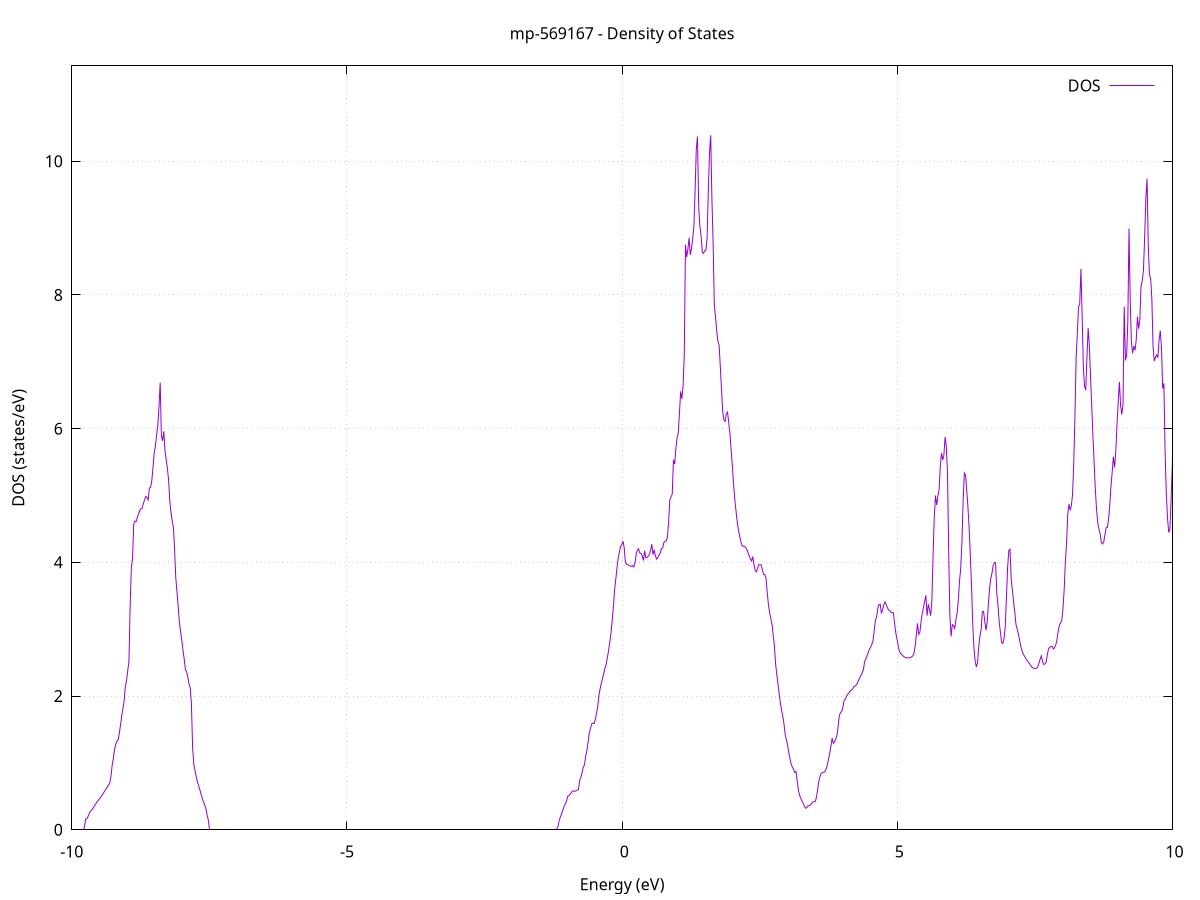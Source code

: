 set title 'mp-569167 - Density of States'
set xlabel 'Energy (eV)'
set ylabel 'DOS (states/eV)'
set grid
set xrange [-10:10]
set yrange [0:11.426]
set xzeroaxis lt -1
set terminal png size 800,600
set output 'mp-569167_dos_gnuplot.png'
plot '-' using 1:2 with lines title 'DOS'
-27.483500 0.000000
-27.461600 0.000000
-27.439800 0.000000
-27.417900 0.000000
-27.396100 0.000000
-27.374300 0.000000
-27.352400 0.000000
-27.330600 0.000000
-27.308700 0.000000
-27.286900 0.000000
-27.265000 0.000000
-27.243200 0.000000
-27.221400 0.000000
-27.199500 0.000000
-27.177700 0.000000
-27.155800 0.000000
-27.134000 0.000000
-27.112200 0.000000
-27.090300 0.000000
-27.068500 0.000000
-27.046600 0.000000
-27.024800 0.000000
-27.002900 0.000000
-26.981100 0.000000
-26.959300 0.000000
-26.937400 0.000000
-26.915600 0.000000
-26.893700 0.000000
-26.871900 0.000000
-26.850100 0.000000
-26.828200 0.000000
-26.806400 0.000000
-26.784500 0.000000
-26.762700 0.000000
-26.740900 0.000000
-26.719000 0.000000
-26.697200 0.000000
-26.675300 0.000000
-26.653500 0.000000
-26.631600 0.000000
-26.609800 0.000000
-26.588000 0.000000
-26.566100 0.000000
-26.544300 0.000000
-26.522400 0.000000
-26.500600 0.000000
-26.478800 0.000000
-26.456900 0.000000
-26.435100 0.000000
-26.413200 0.000000
-26.391400 0.000000
-26.369500 0.000000
-26.347700 0.000000
-26.325900 0.000000
-26.304000 0.000000
-26.282200 0.000000
-26.260300 0.000000
-26.238500 0.000000
-26.216700 0.000000
-26.194800 0.000000
-26.173000 0.000000
-26.151100 0.000000
-26.129300 0.000000
-26.107500 0.000000
-26.085600 0.000000
-26.063800 0.000000
-26.041900 0.000000
-26.020100 0.000000
-25.998200 0.000000
-25.976400 0.000000
-25.954600 0.000000
-25.932700 0.000000
-25.910900 0.000000
-25.889000 0.000000
-25.867200 0.000000
-25.845400 0.000000
-25.823500 0.000000
-25.801700 0.000000
-25.779800 0.000000
-25.758000 0.000000
-25.736200 0.000000
-25.714300 0.000000
-25.692500 0.000000
-25.670600 0.000000
-25.648800 0.000000
-25.626900 0.000000
-25.605100 0.000000
-25.583300 0.000000
-25.561400 0.000000
-25.539600 0.000000
-25.517700 0.000000
-25.495900 0.261400
-25.474100 1.684100
-25.452200 2.551400
-25.430400 3.296700
-25.408500 4.000900
-25.386700 4.636900
-25.364800 5.750400
-25.343000 6.930100
-25.321200 8.366900
-25.299300 11.474100
-25.277500 12.575100
-25.255600 18.771800
-25.233800 17.926800
-25.212000 17.882500
-25.190100 12.967900
-25.168300 11.874500
-25.146400 12.230500
-25.124600 12.889100
-25.102800 12.052900
-25.080900 13.155100
-25.059100 17.479300
-25.037200 23.158700
-25.015400 20.266600
-24.993500 15.803300
-24.971700 5.903300
-24.949900 5.214400
-24.928000 9.896000
-24.906200 25.926100
-24.884300 25.817700
-24.862500 22.297000
-24.840700 23.779700
-24.818800 30.618300
-24.797000 38.066800
-24.775100 28.914400
-24.753300 23.656700
-24.731400 21.013100
-24.709600 14.342600
-24.687800 4.938300
-24.665900 2.935500
-24.644100 0.000000
-24.622200 0.000300
-24.600400 0.063000
-24.578600 3.055100
-24.556700 12.372400
-24.534900 48.441700
-24.513000 36.749500
-24.491200 24.924400
-24.469400 30.212100
-24.447500 30.015900
-24.425700 32.181000
-24.403800 29.877600
-24.382000 55.492700
-24.360100 33.119400
-24.338300 14.967700
-24.316500 10.648300
-24.294600 8.454900
-24.272800 2.127500
-24.250900 1.103300
-24.229100 0.000000
-24.207300 0.000000
-24.185400 0.000000
-24.163600 0.000000
-24.141700 0.000000
-24.119900 13.794100
-24.098100 10.662100
-24.076200 10.636500
-24.054400 11.078700
-24.032500 11.783800
-24.010700 13.752100
-23.988800 11.251100
-23.967000 15.585100
-23.945200 29.198700
-23.923300 16.360000
-23.901500 12.366500
-23.879600 10.004200
-23.857800 8.883900
-23.836000 8.198100
-23.814100 5.476700
-23.792300 0.000000
-23.770400 0.000000
-23.748600 0.000000
-23.726700 0.000000
-23.704900 0.000000
-23.683100 0.000000
-23.661200 0.000000
-23.639400 0.000000
-23.617500 0.000000
-23.595700 0.000000
-23.573900 0.000000
-23.552000 0.000000
-23.530200 0.000000
-23.508300 0.000000
-23.486500 0.000000
-23.464700 0.000000
-23.442800 0.000000
-23.421000 0.000000
-23.399100 0.000000
-23.377300 0.000000
-23.355400 0.000000
-23.333600 0.000000
-23.311800 0.000000
-23.289900 0.000000
-23.268100 0.000000
-23.246200 0.000000
-23.224400 0.000000
-23.202600 0.000000
-23.180700 0.000000
-23.158900 0.000000
-23.137000 0.000000
-23.115200 0.000000
-23.093300 0.000000
-23.071500 0.000000
-23.049700 0.000000
-23.027800 0.000000
-23.006000 0.000000
-22.984100 0.000000
-22.962300 0.000000
-22.940500 0.000000
-22.918600 0.000000
-22.896800 0.000000
-22.874900 0.000000
-22.853100 0.000000
-22.831300 0.000000
-22.809400 0.000000
-22.787600 0.000000
-22.765700 0.000000
-22.743900 0.000000
-22.722000 0.000000
-22.700200 0.000000
-22.678400 0.000000
-22.656500 0.000000
-22.634700 0.000000
-22.612800 0.000000
-22.591000 0.000000
-22.569200 0.000000
-22.547300 0.000000
-22.525500 0.000000
-22.503600 0.000000
-22.481800 0.000000
-22.460000 0.000000
-22.438100 0.000000
-22.416300 0.000000
-22.394400 0.000000
-22.372600 0.000000
-22.350700 0.000000
-22.328900 0.000000
-22.307100 0.000000
-22.285200 0.000000
-22.263400 0.000000
-22.241500 0.000000
-22.219700 0.000000
-22.197900 0.000000
-22.176000 0.000000
-22.154200 0.000000
-22.132300 0.000000
-22.110500 0.000000
-22.088600 0.000000
-22.066800 0.000000
-22.045000 0.000000
-22.023100 0.000000
-22.001300 0.000000
-21.979400 0.000000
-21.957600 0.000000
-21.935800 0.000000
-21.913900 0.000000
-21.892100 0.000000
-21.870200 0.000000
-21.848400 0.000000
-21.826600 0.000000
-21.804700 0.000000
-21.782900 0.000000
-21.761000 0.000000
-21.739200 0.000000
-21.717300 0.000000
-21.695500 0.000000
-21.673700 0.000000
-21.651800 0.000000
-21.630000 0.000000
-21.608100 0.000000
-21.586300 0.000000
-21.564500 0.000000
-21.542600 0.000000
-21.520800 0.000000
-21.498900 0.000000
-21.477100 0.000000
-21.455200 0.000000
-21.433400 0.000000
-21.411600 0.000000
-21.389700 0.000000
-21.367900 0.000000
-21.346000 0.000000
-21.324200 0.000000
-21.302400 0.000000
-21.280500 0.000000
-21.258700 0.000000
-21.236800 0.000000
-21.215000 0.000000
-21.193200 0.000000
-21.171300 0.000000
-21.149500 0.000000
-21.127600 0.000000
-21.105800 0.000000
-21.083900 0.000000
-21.062100 0.000000
-21.040300 0.000000
-21.018400 0.000000
-20.996600 0.000000
-20.974700 0.000000
-20.952900 0.000000
-20.931100 0.000000
-20.909200 0.000000
-20.887400 0.000000
-20.865500 0.000000
-20.843700 0.000000
-20.821900 0.000000
-20.800000 0.000000
-20.778200 0.000000
-20.756300 0.000000
-20.734500 0.000000
-20.712600 0.000000
-20.690800 0.000000
-20.669000 0.000000
-20.647100 0.000000
-20.625300 0.000000
-20.603400 0.000000
-20.581600 0.000000
-20.559800 0.000000
-20.537900 0.000000
-20.516100 0.000000
-20.494200 0.000000
-20.472400 0.000000
-20.450500 0.000000
-20.428700 0.000000
-20.406900 0.000000
-20.385000 0.000000
-20.363200 0.000000
-20.341300 0.000000
-20.319500 0.000000
-20.297700 0.000000
-20.275800 0.000000
-20.254000 0.000000
-20.232100 0.000000
-20.210300 0.000000
-20.188500 0.000000
-20.166600 0.000000
-20.144800 0.000000
-20.122900 0.000000
-20.101100 0.000000
-20.079200 0.000000
-20.057400 0.000000
-20.035600 0.000000
-20.013700 0.000000
-19.991900 0.000000
-19.970000 0.000000
-19.948200 0.000000
-19.926400 0.000000
-19.904500 0.000000
-19.882700 0.000000
-19.860800 0.000000
-19.839000 0.000000
-19.817100 0.000000
-19.795300 0.000000
-19.773500 0.000000
-19.751600 0.000000
-19.729800 0.000000
-19.707900 0.000000
-19.686100 0.000000
-19.664300 0.000000
-19.642400 0.000000
-19.620600 0.000000
-19.598700 0.000000
-19.576900 0.000000
-19.555100 0.000000
-19.533200 0.000000
-19.511400 0.000000
-19.489500 0.000000
-19.467700 0.000000
-19.445800 0.000000
-19.424000 0.000000
-19.402200 0.000000
-19.380300 0.000000
-19.358500 0.000000
-19.336600 0.000000
-19.314800 0.000000
-19.293000 0.000000
-19.271100 0.000000
-19.249300 0.000000
-19.227400 0.000000
-19.205600 0.000000
-19.183800 0.000000
-19.161900 0.000000
-19.140100 0.000000
-19.118200 0.000000
-19.096400 0.000000
-19.074500 0.000000
-19.052700 0.000000
-19.030900 0.000000
-19.009000 0.000000
-18.987200 0.000000
-18.965300 0.000000
-18.943500 0.000000
-18.921700 0.000000
-18.899800 0.000000
-18.878000 0.000000
-18.856100 0.000000
-18.834300 0.000000
-18.812400 0.000000
-18.790600 0.000000
-18.768800 0.000000
-18.746900 0.000000
-18.725100 0.000000
-18.703200 0.000000
-18.681400 0.000000
-18.659600 0.000000
-18.637700 0.000000
-18.615900 0.000000
-18.594000 0.000000
-18.572200 0.000000
-18.550400 0.000000
-18.528500 0.000000
-18.506700 0.000000
-18.484800 0.000000
-18.463000 0.000000
-18.441100 0.000000
-18.419300 0.000000
-18.397500 0.000000
-18.375600 0.000000
-18.353800 0.000000
-18.331900 0.000000
-18.310100 0.000000
-18.288300 0.000000
-18.266400 0.000000
-18.244600 0.000000
-18.222700 0.000000
-18.200900 0.000000
-18.179000 0.000000
-18.157200 0.000000
-18.135400 0.000000
-18.113500 0.000000
-18.091700 0.000000
-18.069800 0.000000
-18.048000 0.000000
-18.026200 0.000000
-18.004300 0.000000
-17.982500 0.000000
-17.960600 0.000000
-17.938800 0.000000
-17.917000 0.000000
-17.895100 0.000000
-17.873300 0.000000
-17.851400 0.000000
-17.829600 0.000000
-17.807700 0.000000
-17.785900 0.000000
-17.764100 0.000000
-17.742200 0.000000
-17.720400 0.000000
-17.698500 0.000000
-17.676700 0.000000
-17.654900 0.000000
-17.633000 0.000000
-17.611200 0.000000
-17.589300 0.000000
-17.567500 0.000000
-17.545700 0.000000
-17.523800 0.000000
-17.502000 0.000000
-17.480100 0.000000
-17.458300 0.000000
-17.436400 0.000000
-17.414600 0.000000
-17.392800 0.000000
-17.370900 0.000000
-17.349100 0.000000
-17.327200 0.000000
-17.305400 0.000000
-17.283600 0.000000
-17.261700 0.000000
-17.239900 0.000000
-17.218000 0.000000
-17.196200 0.000000
-17.174300 0.000000
-17.152500 0.000000
-17.130700 0.000000
-17.108800 0.000000
-17.087000 0.000000
-17.065100 0.000000
-17.043300 0.000000
-17.021500 0.000000
-16.999600 0.000000
-16.977800 0.000000
-16.955900 0.000000
-16.934100 0.000000
-16.912300 0.000000
-16.890400 0.000000
-16.868600 0.000000
-16.846700 0.000000
-16.824900 0.000000
-16.803000 0.000000
-16.781200 0.000000
-16.759400 0.000000
-16.737500 0.000000
-16.715700 0.000000
-16.693800 0.000000
-16.672000 0.000000
-16.650200 0.000000
-16.628300 0.000000
-16.606500 0.000000
-16.584600 0.000000
-16.562800 0.000000
-16.540900 0.000000
-16.519100 0.000000
-16.497300 0.000000
-16.475400 0.000000
-16.453600 0.000000
-16.431700 0.000000
-16.409900 0.000000
-16.388100 0.000000
-16.366200 0.000000
-16.344400 0.000000
-16.322500 0.000000
-16.300700 0.000000
-16.278900 0.000000
-16.257000 0.000000
-16.235200 0.000000
-16.213300 0.000000
-16.191500 0.000000
-16.169600 0.000000
-16.147800 0.000000
-16.126000 0.000000
-16.104100 0.000000
-16.082300 0.000000
-16.060400 0.000000
-16.038600 0.000000
-16.016800 0.000000
-15.994900 0.000000
-15.973100 0.000000
-15.951200 0.000000
-15.929400 0.000000
-15.907600 0.000000
-15.885700 0.000000
-15.863900 0.000000
-15.842000 0.000000
-15.820200 0.000000
-15.798300 0.000000
-15.776500 0.000000
-15.754700 0.000000
-15.732800 0.000000
-15.711000 0.000000
-15.689100 0.000000
-15.667300 0.000000
-15.645500 0.000000
-15.623600 0.000000
-15.601800 0.000000
-15.579900 0.000000
-15.558100 0.000000
-15.536200 0.000000
-15.514400 0.000000
-15.492600 0.000000
-15.470700 0.000000
-15.448900 0.000000
-15.427000 0.000000
-15.405200 0.000000
-15.383400 0.000000
-15.361500 0.000000
-15.339700 0.000000
-15.317800 0.000000
-15.296000 0.000000
-15.274200 0.000000
-15.252300 0.000000
-15.230500 0.000000
-15.208600 0.000000
-15.186800 0.000000
-15.164900 0.000000
-15.143100 0.000000
-15.121300 0.000000
-15.099400 0.000000
-15.077600 0.000000
-15.055700 0.000000
-15.033900 0.000000
-15.012100 0.000000
-14.990200 0.000000
-14.968400 0.000000
-14.946500 0.000000
-14.924700 0.000000
-14.902800 0.000000
-14.881000 0.000000
-14.859200 0.000000
-14.837300 0.000000
-14.815500 0.000000
-14.793600 0.000000
-14.771800 0.000000
-14.750000 0.000000
-14.728100 0.000000
-14.706300 0.000000
-14.684400 0.000000
-14.662600 0.000000
-14.640800 0.000000
-14.618900 0.000000
-14.597100 0.000000
-14.575200 0.000000
-14.553400 0.000000
-14.531500 0.000000
-14.509700 0.000000
-14.487900 0.000000
-14.466000 0.000000
-14.444200 0.000000
-14.422300 0.000000
-14.400500 0.000000
-14.378700 0.000000
-14.356800 0.000000
-14.335000 0.000000
-14.313100 0.000000
-14.291300 0.000000
-14.269400 0.000000
-14.247600 0.000000
-14.225800 0.000000
-14.203900 0.000000
-14.182100 0.000000
-14.160200 0.000000
-14.138400 0.000000
-14.116600 0.000000
-14.094700 0.000000
-14.072900 0.000000
-14.051000 0.000000
-14.029200 0.000000
-14.007400 0.000000
-13.985500 0.000000
-13.963700 0.000000
-13.941800 0.000000
-13.920000 0.000000
-13.898100 0.000000
-13.876300 0.000000
-13.854500 0.000000
-13.832600 0.000000
-13.810800 0.000000
-13.788900 0.000000
-13.767100 0.000000
-13.745300 0.000000
-13.723400 0.000000
-13.701600 0.000000
-13.679700 0.000000
-13.657900 0.000000
-13.636100 0.000000
-13.614200 0.000000
-13.592400 0.000000
-13.570500 0.000000
-13.548700 0.000000
-13.526800 0.000000
-13.505000 0.000000
-13.483200 0.000000
-13.461300 0.000000
-13.439500 0.000000
-13.417600 0.000000
-13.395800 0.000000
-13.374000 0.000000
-13.352100 0.000000
-13.330300 0.000000
-13.308400 0.000000
-13.286600 0.000000
-13.264700 0.000000
-13.242900 0.000000
-13.221100 0.000000
-13.199200 0.000000
-13.177400 0.000000
-13.155500 0.000000
-13.133700 0.000000
-13.111900 0.000000
-13.090000 0.000000
-13.068200 0.000000
-13.046300 0.000000
-13.024500 0.000000
-13.002700 0.000000
-12.980800 0.000000
-12.959000 0.000000
-12.937100 0.000000
-12.915300 0.000000
-12.893400 0.000000
-12.871600 0.000000
-12.849800 0.000000
-12.827900 0.000000
-12.806100 0.000000
-12.784200 0.000000
-12.762400 0.000000
-12.740600 0.000000
-12.718700 0.000000
-12.696900 0.000000
-12.675000 0.000000
-12.653200 0.000000
-12.631300 0.000000
-12.609500 0.000000
-12.587700 0.000000
-12.565800 0.000000
-12.544000 0.000000
-12.522100 0.000000
-12.500300 0.000000
-12.478500 0.000000
-12.456600 0.000000
-12.434800 0.000000
-12.412900 0.000000
-12.391100 0.000000
-12.369300 0.000000
-12.347400 0.000000
-12.325600 0.000000
-12.303700 0.000000
-12.281900 0.000000
-12.260000 0.000000
-12.238200 0.000000
-12.216400 0.000000
-12.194500 0.000000
-12.172700 0.000000
-12.150800 0.000000
-12.129000 0.000000
-12.107200 0.000000
-12.085300 0.000000
-12.063500 0.000000
-12.041600 0.000000
-12.019800 0.000000
-11.998000 0.000000
-11.976100 0.000000
-11.954300 0.000000
-11.932400 0.000000
-11.910600 0.000000
-11.888700 0.000000
-11.866900 0.000000
-11.845100 0.000000
-11.823200 0.000000
-11.801400 0.000000
-11.779500 0.000000
-11.757700 0.000000
-11.735900 0.000000
-11.714000 0.000000
-11.692200 0.000000
-11.670300 0.000000
-11.648500 0.000000
-11.626600 0.000000
-11.604800 0.000000
-11.583000 0.000000
-11.561100 0.000000
-11.539300 0.000000
-11.517400 0.000000
-11.495600 0.000000
-11.473800 0.000000
-11.451900 0.000000
-11.430100 0.000000
-11.408200 0.000000
-11.386400 0.000000
-11.364600 0.000000
-11.342700 0.000000
-11.320900 0.000000
-11.299000 0.000000
-11.277200 0.000000
-11.255300 0.000000
-11.233500 0.000000
-11.211700 0.000000
-11.189800 0.000000
-11.168000 0.000000
-11.146100 0.000000
-11.124300 0.000000
-11.102500 0.000000
-11.080600 0.000000
-11.058800 0.000000
-11.036900 0.000000
-11.015100 0.000000
-10.993200 0.000000
-10.971400 0.000000
-10.949600 0.000000
-10.927700 0.000000
-10.905900 0.000000
-10.884000 0.000000
-10.862200 0.000000
-10.840400 0.000000
-10.818500 0.000000
-10.796700 0.000000
-10.774800 0.000000
-10.753000 0.000000
-10.731200 0.000000
-10.709300 0.000000
-10.687500 0.000000
-10.665600 0.000000
-10.643800 0.000000
-10.621900 0.000000
-10.600100 0.000000
-10.578300 0.000000
-10.556400 0.000000
-10.534600 0.000000
-10.512700 0.000000
-10.490900 0.000000
-10.469100 0.000000
-10.447200 0.000000
-10.425400 0.000000
-10.403500 0.000000
-10.381700 0.000000
-10.359900 0.000000
-10.338000 0.000000
-10.316200 0.000000
-10.294300 0.000000
-10.272500 0.000000
-10.250600 0.000000
-10.228800 0.000000
-10.207000 0.000000
-10.185100 0.000000
-10.163300 0.000000
-10.141400 0.000000
-10.119600 0.000000
-10.097800 0.000000
-10.075900 0.000000
-10.054100 0.000000
-10.032200 0.000000
-10.010400 0.000000
-9.988500 0.000000
-9.966700 0.000000
-9.944900 0.000000
-9.923000 0.000000
-9.901200 0.000000
-9.879300 0.000000
-9.857500 0.000000
-9.835700 0.000000
-9.813800 0.000000
-9.792000 0.000000
-9.770100 0.043700
-9.748300 0.159800
-9.726500 0.162500
-9.704600 0.200200
-9.682800 0.245400
-9.660900 0.278200
-9.639100 0.294800
-9.617200 0.319500
-9.595400 0.347400
-9.573600 0.376900
-9.551700 0.404600
-9.529900 0.430100
-9.508000 0.453400
-9.486200 0.476900
-9.464400 0.501700
-9.442500 0.527100
-9.420700 0.554900
-9.398800 0.583800
-9.377000 0.611000
-9.355100 0.638900
-9.333300 0.667700
-9.311500 0.697300
-9.289600 0.786300
-9.267800 0.957400
-9.245900 1.060100
-9.224100 1.195900
-9.202300 1.278800
-9.180400 1.327100
-9.158600 1.343600
-9.136700 1.437300
-9.114900 1.568300
-9.093100 1.703400
-9.071200 1.812400
-9.049400 1.925800
-9.027500 2.138700
-9.005700 2.225600
-8.983800 2.379200
-8.962000 2.507800
-8.940200 3.336500
-8.918300 3.918200
-8.896500 4.054800
-8.874600 4.572400
-8.852800 4.616600
-8.831000 4.610400
-8.809100 4.674400
-8.787300 4.728900
-8.765400 4.772600
-8.743600 4.803700
-8.721800 4.808000
-8.699900 4.881600
-8.678100 4.930500
-8.656200 4.986900
-8.634400 4.970500
-8.612500 4.932800
-8.590700 5.112300
-8.568900 5.120000
-8.547000 5.216600
-8.525200 5.412100
-8.503300 5.633900
-8.481500 5.734300
-8.459700 5.897200
-8.437800 6.045100
-8.416000 6.318000
-8.394100 6.688300
-8.372300 5.891900
-8.350400 5.818100
-8.328600 5.960700
-8.306800 5.667900
-8.284900 5.538900
-8.263100 5.404400
-8.241200 5.231700
-8.219400 4.921400
-8.197600 4.751300
-8.175700 4.622700
-8.153900 4.527400
-8.132000 4.187400
-8.110200 3.762100
-8.088400 3.554300
-8.066500 3.334100
-8.044700 3.096200
-8.022800 2.964700
-8.001000 2.828600
-7.979100 2.682600
-7.957300 2.551800
-7.935500 2.394600
-7.913600 2.363500
-7.891800 2.288100
-7.869900 2.181400
-7.848100 2.125500
-7.826300 1.885500
-7.804400 1.219900
-7.782600 0.980800
-7.760700 0.882700
-7.738900 0.794300
-7.717000 0.717000
-7.695200 0.659400
-7.673400 0.600600
-7.651500 0.533100
-7.629700 0.472000
-7.607800 0.417400
-7.586000 0.376000
-7.564200 0.319200
-7.542300 0.219700
-7.520500 0.152600
-7.498600 0.000000
-7.476800 0.000000
-7.455000 0.000000
-7.433100 0.000000
-7.411300 0.000000
-7.389400 0.000000
-7.367600 0.000000
-7.345700 0.000000
-7.323900 0.000000
-7.302100 0.000000
-7.280200 0.000000
-7.258400 0.000000
-7.236500 0.000000
-7.214700 0.000000
-7.192900 0.000000
-7.171000 0.000000
-7.149200 0.000000
-7.127300 0.000000
-7.105500 0.000000
-7.083700 0.000000
-7.061800 0.000000
-7.040000 0.000000
-7.018100 0.000000
-6.996300 0.000000
-6.974400 0.000000
-6.952600 0.000000
-6.930800 0.000000
-6.908900 0.000000
-6.887100 0.000000
-6.865200 0.000000
-6.843400 0.000000
-6.821600 0.000000
-6.799700 0.000000
-6.777900 0.000000
-6.756000 0.000000
-6.734200 0.000000
-6.712300 0.000000
-6.690500 0.000000
-6.668700 0.000000
-6.646800 0.000000
-6.625000 0.000000
-6.603100 0.000000
-6.581300 0.000000
-6.559500 0.000000
-6.537600 0.000000
-6.515800 0.000000
-6.493900 0.000000
-6.472100 0.000000
-6.450300 0.000000
-6.428400 0.000000
-6.406600 0.000000
-6.384700 0.000000
-6.362900 0.000000
-6.341000 0.000000
-6.319200 0.000000
-6.297400 0.000000
-6.275500 0.000000
-6.253700 0.000000
-6.231800 0.000000
-6.210000 0.000000
-6.188200 0.000000
-6.166300 0.000000
-6.144500 0.000000
-6.122600 0.000000
-6.100800 0.000000
-6.078900 0.000000
-6.057100 0.000000
-6.035300 0.000000
-6.013400 0.000000
-5.991600 0.000000
-5.969700 0.000000
-5.947900 0.000000
-5.926100 0.000000
-5.904200 0.000000
-5.882400 0.000000
-5.860500 0.000000
-5.838700 0.000000
-5.816900 0.000000
-5.795000 0.000000
-5.773200 0.000000
-5.751300 0.000000
-5.729500 0.000000
-5.707600 0.000000
-5.685800 0.000000
-5.664000 0.000000
-5.642100 0.000000
-5.620300 0.000000
-5.598400 0.000000
-5.576600 0.000000
-5.554800 0.000000
-5.532900 0.000000
-5.511100 0.000000
-5.489200 0.000000
-5.467400 0.000000
-5.445600 0.000000
-5.423700 0.000000
-5.401900 0.000000
-5.380000 0.000000
-5.358200 0.000000
-5.336300 0.000000
-5.314500 0.000000
-5.292700 0.000000
-5.270800 0.000000
-5.249000 0.000000
-5.227100 0.000000
-5.205300 0.000000
-5.183500 0.000000
-5.161600 0.000000
-5.139800 0.000000
-5.117900 0.000000
-5.096100 0.000000
-5.074200 0.000000
-5.052400 0.000000
-5.030600 0.000000
-5.008700 0.000000
-4.986900 0.000000
-4.965000 0.000000
-4.943200 0.000000
-4.921400 0.000000
-4.899500 0.000000
-4.877700 0.000000
-4.855800 0.000000
-4.834000 0.000000
-4.812200 0.000000
-4.790300 0.000000
-4.768500 0.000000
-4.746600 0.000000
-4.724800 0.000000
-4.702900 0.000000
-4.681100 0.000000
-4.659300 0.000000
-4.637400 0.000000
-4.615600 0.000000
-4.593700 0.000000
-4.571900 0.000000
-4.550100 0.000000
-4.528200 0.000000
-4.506400 0.000000
-4.484500 0.000000
-4.462700 0.000000
-4.440800 0.000000
-4.419000 0.000000
-4.397200 0.000000
-4.375300 0.000000
-4.353500 0.000000
-4.331600 0.000000
-4.309800 0.000000
-4.288000 0.000000
-4.266100 0.000000
-4.244300 0.000000
-4.222400 0.000000
-4.200600 0.000000
-4.178800 0.000000
-4.156900 0.000000
-4.135100 0.000000
-4.113200 0.000000
-4.091400 0.000000
-4.069500 0.000000
-4.047700 0.000000
-4.025900 0.000000
-4.004000 0.000000
-3.982200 0.000000
-3.960300 0.000000
-3.938500 0.000000
-3.916700 0.000000
-3.894800 0.000000
-3.873000 0.000000
-3.851100 0.000000
-3.829300 0.000000
-3.807500 0.000000
-3.785600 0.000000
-3.763800 0.000000
-3.741900 0.000000
-3.720100 0.000000
-3.698200 0.000000
-3.676400 0.000000
-3.654600 0.000000
-3.632700 0.000000
-3.610900 0.000000
-3.589000 0.000000
-3.567200 0.000000
-3.545400 0.000000
-3.523500 0.000000
-3.501700 0.000000
-3.479800 0.000000
-3.458000 0.000000
-3.436100 0.000000
-3.414300 0.000000
-3.392500 0.000000
-3.370600 0.000000
-3.348800 0.000000
-3.326900 0.000000
-3.305100 0.000000
-3.283300 0.000000
-3.261400 0.000000
-3.239600 0.000000
-3.217700 0.000000
-3.195900 0.000000
-3.174100 0.000000
-3.152200 0.000000
-3.130400 0.000000
-3.108500 0.000000
-3.086700 0.000000
-3.064800 0.000000
-3.043000 0.000000
-3.021200 0.000000
-2.999300 0.000000
-2.977500 0.000000
-2.955600 0.000000
-2.933800 0.000000
-2.912000 0.000000
-2.890100 0.000000
-2.868300 0.000000
-2.846400 0.000000
-2.824600 0.000000
-2.802700 0.000000
-2.780900 0.000000
-2.759100 0.000000
-2.737200 0.000000
-2.715400 0.000000
-2.693500 0.000000
-2.671700 0.000000
-2.649900 0.000000
-2.628000 0.000000
-2.606200 0.000000
-2.584300 0.000000
-2.562500 0.000000
-2.540700 0.000000
-2.518800 0.000000
-2.497000 0.000000
-2.475100 0.000000
-2.453300 0.000000
-2.431400 0.000000
-2.409600 0.000000
-2.387800 0.000000
-2.365900 0.000000
-2.344100 0.000000
-2.322200 0.000000
-2.300400 0.000000
-2.278600 0.000000
-2.256700 0.000000
-2.234900 0.000000
-2.213000 0.000000
-2.191200 0.000000
-2.169400 0.000000
-2.147500 0.000000
-2.125700 0.000000
-2.103800 0.000000
-2.082000 0.000000
-2.060100 0.000000
-2.038300 0.000000
-2.016500 0.000000
-1.994600 0.000000
-1.972800 0.000000
-1.950900 0.000000
-1.929100 0.000000
-1.907300 0.000000
-1.885400 0.000000
-1.863600 0.000000
-1.841700 0.000000
-1.819900 0.000000
-1.798000 0.000000
-1.776200 0.000000
-1.754400 0.000000
-1.732500 0.000000
-1.710700 0.000000
-1.688800 0.000000
-1.667000 0.000000
-1.645200 0.000000
-1.623300 0.000000
-1.601500 0.000000
-1.579600 0.000000
-1.557800 0.000000
-1.536000 0.000000
-1.514100 0.000000
-1.492300 0.000000
-1.470400 0.000000
-1.448600 0.000000
-1.426700 0.000000
-1.404900 0.000000
-1.383100 0.000000
-1.361200 0.000000
-1.339400 0.000000
-1.317500 0.000000
-1.295700 0.000000
-1.273900 0.000000
-1.252000 0.000000
-1.230200 0.000000
-1.208300 0.000000
-1.186500 0.000000
-1.164600 0.049500
-1.142800 0.145000
-1.121000 0.193600
-1.099100 0.243500
-1.077300 0.295300
-1.055400 0.350900
-1.033600 0.383100
-1.011800 0.427700
-0.989900 0.500900
-0.968100 0.507700
-0.946200 0.530400
-0.924400 0.554600
-0.902600 0.577300
-0.880700 0.582300
-0.858900 0.574000
-0.837000 0.583000
-0.815200 0.591800
-0.793300 0.601800
-0.771500 0.740100
-0.749700 0.782900
-0.727800 0.859200
-0.706000 0.936600
-0.684100 0.967200
-0.662300 1.104400
-0.640500 1.184400
-0.618600 1.312000
-0.596800 1.451500
-0.574900 1.518400
-0.553100 1.585800
-0.531300 1.597200
-0.509400 1.587400
-0.487600 1.649600
-0.465700 1.745500
-0.443900 1.841600
-0.422000 2.016400
-0.400200 2.106900
-0.378400 2.194900
-0.356500 2.264400
-0.334700 2.337500
-0.312800 2.415500
-0.291000 2.474800
-0.269200 2.571400
-0.247300 2.675400
-0.225500 2.801400
-0.203600 2.937800
-0.181800 3.118900
-0.159900 3.330000
-0.138100 3.581000
-0.116300 3.741500
-0.094400 3.912400
-0.072600 4.055800
-0.050700 4.150500
-0.028900 4.236600
-0.007100 4.262900
0.014800 4.318300
0.036600 4.224500
0.058500 4.006300
0.080300 3.971800
0.102100 3.970900
0.124000 3.950300
0.145800 3.945400
0.167700 3.940400
0.189500 3.951400
0.211400 3.931300
0.233200 3.994100
0.255000 4.118600
0.276900 4.183500
0.298700 4.204400
0.320600 4.140600
0.342400 4.133400
0.364200 4.100400
0.386100 4.027000
0.407900 4.173000
0.429800 4.068100
0.451600 4.070900
0.473500 4.093100
0.495300 4.113700
0.517100 4.183600
0.539000 4.271100
0.560800 4.115300
0.582700 4.187900
0.604500 4.096600
0.626300 4.049900
0.648200 4.075800
0.670000 4.106900
0.691900 4.136100
0.713700 4.205900
0.735500 4.214300
0.757400 4.294400
0.779200 4.315100
0.801100 4.318500
0.822900 4.374500
0.844800 4.616500
0.866600 4.932200
0.888400 4.981500
0.910300 5.020000
0.932100 5.533100
0.954000 5.468900
0.975800 5.701500
0.997600 5.860500
1.019500 5.934100
1.041300 6.234600
1.063200 6.558300
1.085000 6.444700
1.106800 6.632200
1.128700 7.092100
1.150500 8.751000
1.172400 8.564200
1.194200 8.680400
1.216100 8.853400
1.237900 8.600600
1.259700 8.696300
1.281600 8.836700
1.303400 9.026500
1.325300 9.557400
1.347100 10.178800
1.368900 10.368900
1.390800 9.319500
1.412600 9.021300
1.434500 8.881000
1.456300 8.636600
1.478200 8.619600
1.500000 8.659000
1.521800 8.664600
1.543700 8.845000
1.565500 9.559500
1.587400 10.116200
1.609200 10.387300
1.631000 9.437700
1.652900 8.776600
1.674700 7.843800
1.696600 7.667900
1.718400 7.457700
1.740200 7.306300
1.762100 7.251500
1.783900 6.919900
1.805800 6.585000
1.827600 6.249000
1.849500 6.123200
1.871300 6.108500
1.893100 6.222600
1.915000 6.246000
1.936800 6.088700
1.958700 5.917500
1.980500 5.683700
2.002300 5.430500
2.024200 5.169000
2.046000 4.951900
2.067900 4.775100
2.089700 4.614800
2.111600 4.490700
2.133400 4.400400
2.155200 4.313300
2.177100 4.257600
2.198900 4.239400
2.220800 4.241300
2.242600 4.221300
2.264400 4.194000
2.286300 4.149200
2.308100 4.099700
2.330000 4.051600
2.351800 4.020800
2.373600 4.086100
2.395500 3.966200
2.417300 3.876900
2.439200 3.856800
2.461000 3.910800
2.482900 3.967200
2.504700 3.966100
2.526500 3.961800
2.548400 3.886800
2.570200 3.820300
2.592100 3.818200
2.613900 3.760600
2.635700 3.554600
2.657600 3.369100
2.679400 3.251600
2.701300 3.163900
2.723100 3.067800
2.745000 2.913600
2.766800 2.744000
2.788600 2.482400
2.810500 2.314800
2.832300 2.177400
2.854200 2.026700
2.876000 1.897200
2.897800 1.781100
2.919700 1.695000
2.941500 1.576400
2.963400 1.416800
2.985200 1.349100
3.007000 1.259000
3.028900 1.152000
3.050700 1.060100
3.072600 0.977300
3.094400 0.933700
3.116300 0.902100
3.138100 0.855400
3.159900 0.869400
3.181800 0.718700
3.203600 0.590200
3.225500 0.512800
3.247300 0.468000
3.269100 0.428500
3.291000 0.389300
3.312800 0.351700
3.334700 0.321400
3.356500 0.334100
3.378300 0.358100
3.400200 0.364300
3.422000 0.370400
3.443900 0.394400
3.465700 0.418100
3.487600 0.419300
3.509400 0.422400
3.531200 0.488500
3.553100 0.611500
3.574900 0.727600
3.596800 0.804100
3.618600 0.843900
3.640400 0.855100
3.662300 0.861300
3.684100 0.868400
3.706000 0.909900
3.727800 0.965200
3.749700 1.060300
3.771500 1.143700
3.793300 1.247600
3.815200 1.370700
3.837000 1.294000
3.858900 1.324000
3.880700 1.356900
3.902500 1.407600
3.924400 1.548800
3.946200 1.709100
3.968100 1.753100
3.989900 1.770300
4.011700 1.836100
4.033600 1.936600
4.055400 1.952700
4.077300 2.002300
4.099100 2.026000
4.121000 2.048200
4.142800 2.074500
4.164600 2.089000
4.186500 2.101700
4.208300 2.139100
4.230200 2.150500
4.252000 2.164900
4.273800 2.193400
4.295700 2.233600
4.317500 2.274100
4.339400 2.312400
4.361200 2.349900
4.383100 2.391600
4.404900 2.512100
4.426700 2.552900
4.448600 2.600900
4.470400 2.650800
4.492300 2.700200
4.514100 2.726700
4.535900 2.772500
4.557800 2.824000
4.579600 2.976100
4.601500 3.136100
4.623300 3.176900
4.645100 3.310800
4.667000 3.368700
4.688800 3.373000
4.710700 3.236500
4.732500 3.291600
4.754400 3.365100
4.776200 3.409200
4.798000 3.370900
4.819900 3.322400
4.841700 3.287500
4.863600 3.274300
4.885400 3.253000
4.907200 3.250700
4.929100 3.247500
4.950900 3.079200
4.972800 2.946000
4.994600 2.848300
5.016400 2.754400
5.038300 2.666500
5.060100 2.638400
5.082000 2.619000
5.103800 2.600600
5.125700 2.585400
5.147500 2.575900
5.169300 2.572800
5.191200 2.570800
5.213000 2.570300
5.234900 2.574200
5.256700 2.587100
5.278500 2.596500
5.300400 2.636700
5.322200 2.732300
5.344100 2.902300
5.365900 3.087100
5.387800 2.924200
5.409600 2.953700
5.431400 3.112500
5.453300 3.240700
5.475100 3.323800
5.497000 3.416900
5.518800 3.507600
5.540600 3.203100
5.562500 3.371300
5.584300 3.290900
5.606200 3.202000
5.628000 3.439500
5.649800 4.106900
5.671700 4.675800
5.693500 4.999900
5.715400 4.858700
5.737200 4.991500
5.759100 5.089400
5.780900 5.433900
5.802700 5.634800
5.824600 5.529900
5.846400 5.609200
5.868300 5.877300
5.890100 5.726600
5.911900 5.333800
5.933800 4.137400
5.955600 3.187000
5.977500 2.894400
5.999300 3.070000
6.021200 3.054100
6.043000 3.012900
6.064800 3.144100
6.086700 3.243300
6.108500 3.437700
6.130400 3.723500
6.152200 3.912600
6.174000 4.312400
6.195900 4.925500
6.217700 5.335300
6.239600 5.305500
6.261400 5.069900
6.283200 4.826300
6.305100 4.507600
6.326900 4.091600
6.348800 3.638800
6.370600 3.072300
6.392500 2.713700
6.414300 2.525900
6.436100 2.435100
6.458000 2.501000
6.479800 2.743000
6.501700 2.903600
6.523500 2.995900
6.545300 3.261200
6.567200 3.267700
6.589000 3.119900
6.610900 2.987000
6.632700 3.104600
6.654500 3.378800
6.676400 3.609900
6.698200 3.760000
6.720100 3.838900
6.741900 3.958300
6.763800 3.996900
6.785600 3.995900
6.807400 3.538000
6.829300 3.353800
6.851100 3.110000
6.873000 2.956100
6.894800 2.801200
6.916600 2.784800
6.938500 2.856500
6.960300 3.025600
6.982200 3.466300
7.004000 3.922800
7.025900 4.178400
7.047700 4.196000
7.069500 3.748100
7.091400 3.575300
7.113200 3.411700
7.135100 3.245400
7.156900 3.066100
7.178700 3.002600
7.200600 2.921400
7.222400 2.832900
7.244300 2.742600
7.266100 2.675900
7.287900 2.628200
7.309800 2.598500
7.331600 2.565300
7.353500 2.537400
7.375300 2.512200
7.397200 2.491100
7.419000 2.462700
7.440800 2.436800
7.462700 2.421700
7.484500 2.414000
7.506400 2.411900
7.528200 2.417100
7.550000 2.434500
7.571900 2.485600
7.593700 2.548000
7.615600 2.601300
7.637400 2.522100
7.659300 2.474200
7.681100 2.477800
7.702900 2.504200
7.724800 2.613800
7.746600 2.700800
7.768500 2.727500
7.790300 2.742400
7.812100 2.745800
7.834000 2.703900
7.855800 2.722500
7.877700 2.762200
7.899500 2.832800
7.921300 2.960900
7.943200 3.053200
7.965000 3.094600
7.986900 3.124500
8.008700 3.294400
8.030600 3.574900
8.052400 3.991200
8.074200 4.270700
8.096100 4.710300
8.117900 4.870700
8.139800 4.778300
8.161600 4.849600
8.183400 5.005700
8.205300 5.477500
8.227100 6.184100
8.249000 7.070700
8.270800 7.418500
8.292600 7.815300
8.314500 7.871100
8.336300 8.389100
8.358200 7.687800
8.380000 6.921500
8.401900 6.630600
8.423700 6.577100
8.445500 7.070500
8.467400 7.502700
8.489200 7.240200
8.511100 6.764500
8.532900 6.331800
8.554700 5.871600
8.576600 5.482700
8.598400 5.086300
8.620300 4.786100
8.642100 4.588700
8.664000 4.497000
8.685800 4.427000
8.707600 4.295300
8.729500 4.275400
8.751300 4.305100
8.773200 4.419100
8.795000 4.517600
8.816800 4.523200
8.838700 4.648900
8.860500 4.864200
8.882400 5.138200
8.904200 5.349900
8.926000 5.580000
8.947900 5.420900
8.969700 5.668100
8.991600 6.056600
9.013400 6.398900
9.035300 6.699400
9.057100 6.344700
9.078900 6.211900
9.100800 6.368800
9.122600 7.822000
9.144500 7.019900
9.166300 7.096500
9.188100 7.592600
9.210000 8.993200
9.231800 7.907700
9.253700 7.291600
9.275500 7.129200
9.297400 7.235200
9.319200 7.173900
9.341000 7.324900
9.362900 7.672500
9.384700 7.495400
9.406600 7.630800
9.428400 8.131700
9.450200 8.212700
9.472100 8.361600
9.493900 8.860400
9.515800 9.444600
9.537600 9.736600
9.559400 8.755500
9.581300 8.301700
9.603100 8.249800
9.625000 7.939000
9.646800 7.229500
9.668700 7.011400
9.690500 7.065300
9.712300 7.102600
9.734200 7.063100
9.756000 7.322700
9.777900 7.465100
9.799700 7.210300
9.821500 6.598600
9.843400 6.678600
9.865200 5.661900
9.887100 5.040700
9.908900 4.676100
9.930700 4.448400
9.952600 4.493000
9.974400 4.942600
9.996300 5.446600
10.018100 6.353800
10.040000 6.083100
10.061800 5.935400
10.083600 5.754300
10.105500 5.625400
10.127300 5.903700
10.149200 6.135000
10.171000 5.165500
10.192800 4.960300
10.214700 4.819300
10.236500 4.859000
10.258400 4.887500
10.280200 4.774200
10.302100 4.874800
10.323900 5.235700
10.345700 5.595200
10.367600 6.189000
10.389400 6.621400
10.411300 6.899300
10.433100 7.615700
10.454900 7.944800
10.476800 7.759200
10.498600 6.875600
10.520500 7.050100
10.542300 7.286100
10.564100 7.861200
10.586000 8.668500
10.607800 8.935600
10.629700 9.102700
10.651500 7.560200
10.673400 8.147900
10.695200 6.379600
10.717000 5.219600
10.738900 4.564000
10.760700 4.522500
10.782600 4.657500
10.804400 4.887600
10.826200 4.486600
10.848100 4.236300
10.869900 3.935000
10.891800 3.764000
10.913600 3.877800
10.935500 4.210000
10.957300 4.352500
10.979100 4.365700
11.001000 4.411700
11.022800 4.439500
11.044700 4.352500
11.066500 4.239900
11.088300 4.093000
11.110200 3.852900
11.132000 3.555700
11.153900 3.370400
11.175700 3.207700
11.197500 3.141100
11.219400 3.179600
11.241200 3.356400
11.263100 3.712800
11.284900 4.136200
11.306800 4.512400
11.328600 4.610000
11.350400 4.630800
11.372300 4.439000
11.394100 4.357000
11.416000 4.314200
11.437800 4.277900
11.459600 4.278000
11.481500 4.314600
11.503300 4.286500
11.525200 4.218800
11.547000 4.217800
11.568800 4.179400
11.590700 4.100000
11.612500 4.055600
11.634400 4.096600
11.656200 4.109600
11.678100 4.180600
11.699900 4.278800
11.721700 4.413600
11.743600 3.941800
11.765400 3.645600
11.787300 3.510500
11.809100 3.310900
11.830900 3.094500
11.852800 3.064400
11.874600 3.077300
11.896500 3.165700
11.918300 3.193600
11.940200 3.277600
11.962000 3.401300
11.983800 3.489100
12.005700 3.666700
12.027500 3.979800
12.049400 3.993800
12.071200 3.997300
12.093000 3.934000
12.114900 3.811700
12.136700 3.773600
12.158600 3.804500
12.180400 3.865100
12.202200 3.946600
12.224100 4.064200
12.245900 4.181700
12.267800 4.274800
12.289600 4.626200
12.311500 5.168500
12.333300 5.300200
12.355100 4.091500
12.377000 3.794000
12.398800 3.529100
12.420700 3.270500
12.442500 3.074500
12.464300 2.946500
12.486200 2.839900
12.508000 2.751600
12.529900 2.682600
12.551700 2.606300
12.573600 2.547000
12.595400 2.504200
12.617200 2.468300
12.639100 2.444800
12.660900 2.426500
12.682800 2.424800
12.704600 2.424800
12.726400 2.406800
12.748300 2.348300
12.770100 2.296300
12.792000 2.338100
12.813800 2.371100
12.835600 2.358900
12.857500 2.343500
12.879300 2.331300
12.901200 2.393000
12.923000 2.425000
12.944900 2.424100
12.966700 2.594400
12.988500 2.515100
13.010400 2.444400
13.032200 2.383200
13.054100 2.340500
13.075900 2.308000
13.097700 2.291500
13.119600 2.297300
13.141400 2.255100
13.163300 2.248500
13.185100 2.156400
13.206900 2.137200
13.228800 2.074500
13.250600 2.045900
13.272500 2.056400
13.294300 2.025400
13.316200 1.912300
13.338000 1.692500
13.359800 1.580500
13.381700 1.519300
13.403500 1.449000
13.425400 1.326100
13.447200 1.163500
13.469000 1.009700
13.490900 0.884000
13.512700 0.791100
13.534600 0.708900
13.556400 0.641100
13.578300 0.614100
13.600100 0.584500
13.621900 0.538900
13.643800 0.486600
13.665600 0.454600
13.687500 0.408100
13.709300 0.381400
13.731100 0.360100
13.753000 0.344400
13.774800 0.335400
13.796700 0.329000
13.818500 0.321400
13.840300 0.303300
13.862200 0.289500
13.884000 0.287500
13.905900 0.316600
13.927700 0.255900
13.949600 0.243600
13.971400 0.238600
13.993200 0.256300
14.015100 0.202700
14.036900 0.171200
14.058800 0.133000
14.080600 0.102500
14.102400 0.079000
14.124300 0.039100
14.146100 0.015800
14.168000 0.007800
14.189800 0.002900
14.211700 0.000100
14.233500 0.000000
14.255300 0.000000
14.277200 0.000000
14.299000 0.000000
14.320900 0.000000
14.342700 0.000000
14.364500 0.000000
14.386400 0.000000
14.408200 0.000000
14.430100 0.000000
14.451900 0.000000
14.473700 0.000000
14.495600 0.000000
14.517400 0.000000
14.539300 0.000000
14.561100 0.000000
14.583000 0.000000
14.604800 0.000000
14.626600 0.000000
14.648500 0.000000
14.670300 0.000000
14.692200 0.000000
14.714000 0.000000
14.735800 0.000000
14.757700 0.000000
14.779500 0.000000
14.801400 0.000000
14.823200 0.000000
14.845000 0.000000
14.866900 0.000000
14.888700 0.000000
14.910600 0.000000
14.932400 0.000000
14.954300 0.000000
14.976100 0.000000
14.997900 0.000000
15.019800 0.000000
15.041600 0.000000
15.063500 0.000000
15.085300 0.000000
15.107100 0.000000
15.129000 0.000000
15.150800 0.000000
15.172700 0.000000
15.194500 0.000000
15.216400 0.000000
15.238200 0.000000
15.260000 0.000000
15.281900 0.000000
15.303700 0.000000
15.325600 0.000000
15.347400 0.000000
15.369200 0.000000
15.391100 0.000000
15.412900 0.000000
15.434800 0.000000
15.456600 0.000000
15.478400 0.000000
15.500300 0.000000
15.522100 0.000000
15.544000 0.000000
15.565800 0.000000
15.587700 0.000000
15.609500 0.000000
15.631300 0.000000
15.653200 0.000000
15.675000 0.000000
15.696900 0.000000
15.718700 0.000000
15.740500 0.000000
15.762400 0.000000
15.784200 0.000000
15.806100 0.000000
15.827900 0.000000
15.849800 0.000000
15.871600 0.000000
15.893400 0.000000
15.915300 0.000000
15.937100 0.000000
15.959000 0.000000
15.980800 0.000000
16.002600 0.000000
16.024500 0.000000
16.046300 0.000000
16.068200 0.000000
16.090000 0.000000
16.111800 0.000000
16.133700 0.000000
16.155500 0.000000
16.177400 0.000000
16.199200 0.000000
e

